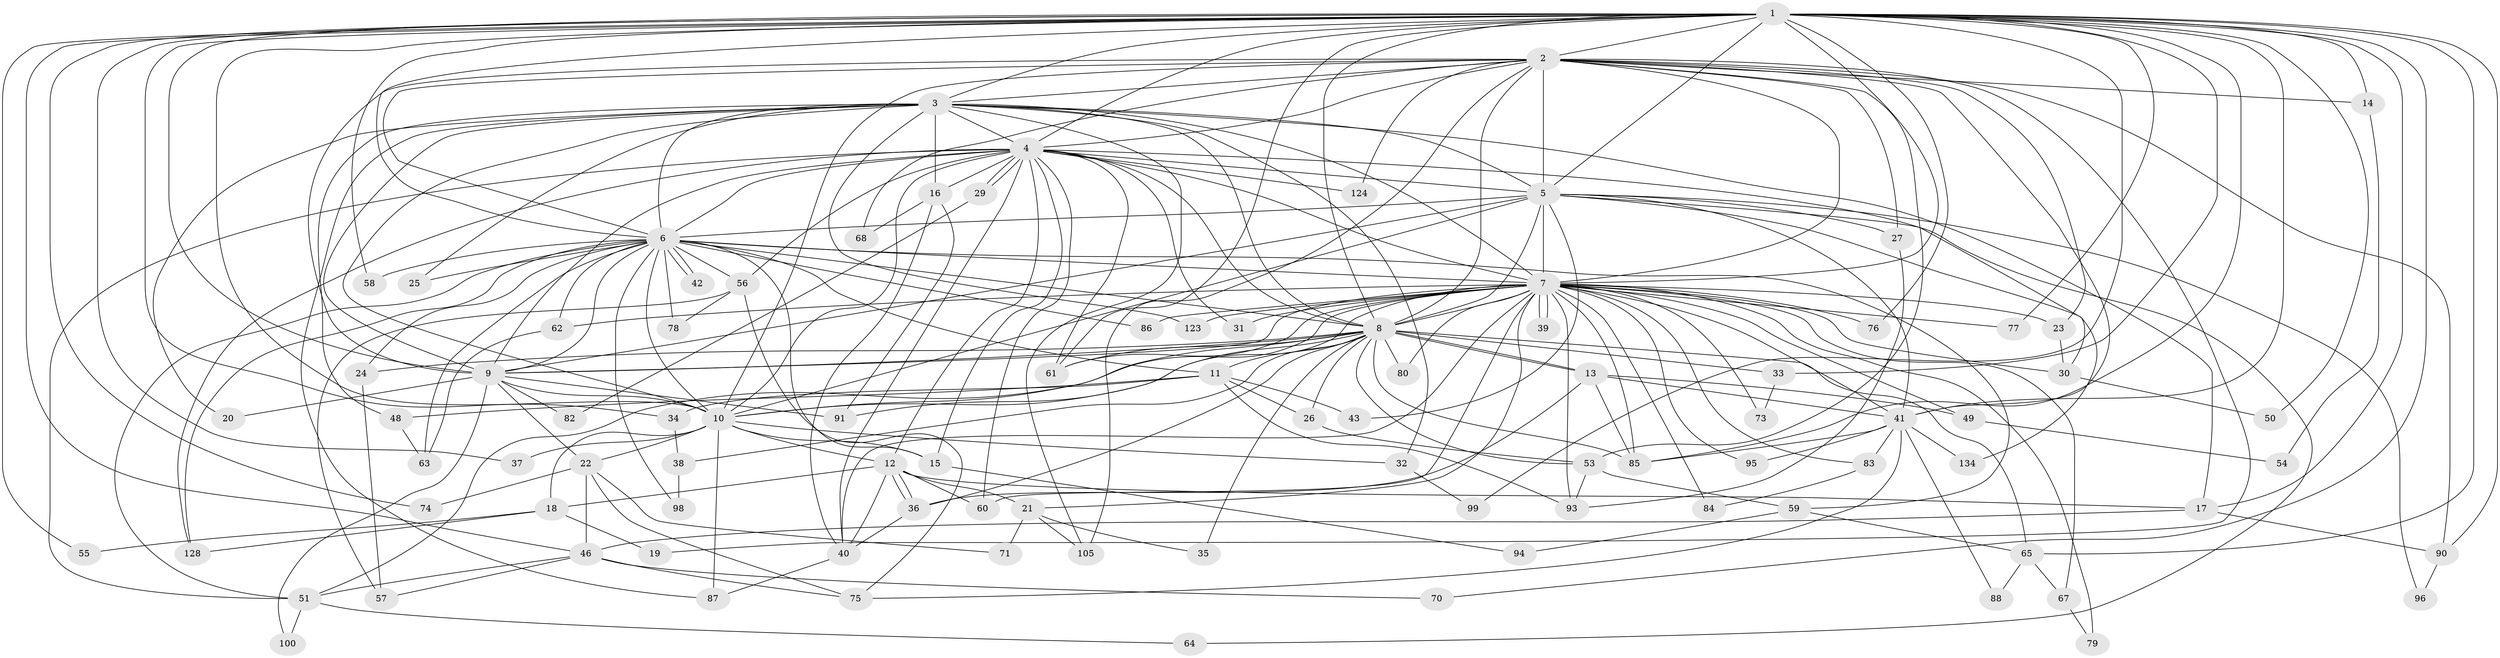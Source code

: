 // original degree distribution, {28: 0.007462686567164179, 19: 0.014925373134328358, 25: 0.007462686567164179, 16: 0.007462686567164179, 26: 0.007462686567164179, 36: 0.007462686567164179, 24: 0.007462686567164179, 15: 0.007462686567164179, 17: 0.007462686567164179, 7: 0.014925373134328358, 9: 0.007462686567164179, 3: 0.21641791044776118, 4: 0.05970149253731343, 5: 0.06716417910447761, 2: 0.5223880597014925, 6: 0.029850746268656716, 10: 0.007462686567164179}
// Generated by graph-tools (version 1.1) at 2025/17/03/04/25 18:17:14]
// undirected, 93 vertices, 244 edges
graph export_dot {
graph [start="1"]
  node [color=gray90,style=filled];
  1;
  2;
  3;
  4 [super="+28+44"];
  5;
  6;
  7;
  8;
  9;
  10;
  11;
  12;
  13;
  14;
  15 [super="+72+115"];
  16;
  17 [super="+120"];
  18;
  19;
  20;
  21;
  22;
  23;
  24;
  25;
  26 [super="+92"];
  27;
  29;
  30 [super="+114"];
  31;
  32;
  33;
  34;
  35;
  36 [super="+117+45"];
  37;
  38;
  39;
  40 [super="+81"];
  41 [super="+110+89+97+126+66"];
  42;
  43;
  46 [super="+47"];
  48 [super="+125"];
  49;
  50;
  51 [super="+107"];
  53 [super="+127"];
  54;
  55;
  56 [super="+121"];
  57;
  58;
  59 [super="+103"];
  60 [super="+132"];
  61 [super="+104"];
  62;
  63 [super="+69"];
  64;
  65;
  67;
  68;
  70;
  71;
  73;
  74;
  75 [super="+106"];
  76;
  77;
  78;
  79;
  80;
  82;
  83;
  84;
  85 [super="+129+113+109"];
  86;
  87 [super="+108"];
  88;
  90 [super="+101"];
  91 [super="+102"];
  93 [super="+133"];
  94;
  95;
  96;
  98;
  99;
  100;
  105 [super="+116"];
  123;
  124;
  128 [super="+130"];
  134;
  1 -- 2;
  1 -- 3;
  1 -- 4;
  1 -- 5;
  1 -- 6;
  1 -- 7;
  1 -- 8;
  1 -- 9;
  1 -- 10;
  1 -- 14;
  1 -- 17;
  1 -- 33;
  1 -- 34;
  1 -- 37;
  1 -- 46;
  1 -- 50;
  1 -- 55;
  1 -- 58;
  1 -- 61;
  1 -- 65;
  1 -- 70;
  1 -- 74;
  1 -- 76;
  1 -- 77;
  1 -- 90;
  1 -- 99;
  1 -- 85;
  1 -- 41;
  2 -- 3;
  2 -- 4;
  2 -- 5;
  2 -- 6;
  2 -- 7;
  2 -- 8;
  2 -- 9;
  2 -- 10;
  2 -- 14;
  2 -- 19;
  2 -- 23;
  2 -- 27;
  2 -- 53;
  2 -- 68;
  2 -- 90;
  2 -- 105;
  2 -- 124;
  2 -- 41;
  3 -- 4;
  3 -- 5;
  3 -- 6;
  3 -- 7;
  3 -- 8;
  3 -- 9;
  3 -- 10;
  3 -- 16;
  3 -- 20;
  3 -- 25;
  3 -- 32;
  3 -- 48 [weight=2];
  3 -- 105;
  3 -- 123;
  3 -- 87;
  3 -- 17;
  4 -- 5 [weight=2];
  4 -- 6;
  4 -- 7;
  4 -- 8;
  4 -- 9 [weight=2];
  4 -- 10 [weight=2];
  4 -- 12;
  4 -- 16;
  4 -- 29;
  4 -- 29;
  4 -- 31;
  4 -- 56;
  4 -- 60;
  4 -- 124;
  4 -- 128;
  4 -- 30;
  4 -- 40;
  4 -- 61;
  4 -- 15;
  4 -- 51;
  5 -- 6;
  5 -- 7;
  5 -- 8;
  5 -- 9;
  5 -- 10;
  5 -- 27;
  5 -- 41;
  5 -- 43;
  5 -- 64;
  5 -- 96;
  5 -- 134;
  6 -- 7;
  6 -- 8;
  6 -- 9;
  6 -- 10;
  6 -- 11;
  6 -- 15 [weight=2];
  6 -- 24;
  6 -- 25;
  6 -- 42;
  6 -- 42;
  6 -- 51;
  6 -- 56;
  6 -- 58;
  6 -- 59;
  6 -- 62;
  6 -- 63;
  6 -- 78;
  6 -- 86;
  6 -- 98;
  6 -- 128;
  7 -- 8;
  7 -- 9;
  7 -- 10;
  7 -- 21;
  7 -- 23;
  7 -- 30;
  7 -- 31;
  7 -- 39;
  7 -- 39;
  7 -- 49;
  7 -- 60;
  7 -- 62;
  7 -- 67;
  7 -- 73;
  7 -- 76;
  7 -- 77;
  7 -- 79;
  7 -- 80;
  7 -- 83;
  7 -- 84;
  7 -- 85 [weight=2];
  7 -- 86;
  7 -- 91;
  7 -- 93;
  7 -- 95;
  7 -- 123;
  7 -- 40;
  7 -- 61;
  7 -- 41;
  8 -- 9;
  8 -- 10;
  8 -- 11;
  8 -- 13;
  8 -- 13;
  8 -- 24;
  8 -- 26;
  8 -- 33;
  8 -- 35;
  8 -- 38;
  8 -- 51;
  8 -- 53;
  8 -- 61;
  8 -- 65;
  8 -- 80;
  8 -- 85;
  8 -- 36;
  9 -- 10;
  9 -- 20;
  9 -- 22;
  9 -- 82;
  9 -- 91;
  9 -- 100;
  10 -- 12;
  10 -- 15;
  10 -- 18;
  10 -- 22;
  10 -- 32;
  10 -- 37;
  10 -- 87;
  11 -- 26;
  11 -- 34;
  11 -- 43;
  11 -- 48;
  11 -- 93;
  12 -- 17;
  12 -- 18;
  12 -- 21;
  12 -- 36;
  12 -- 36;
  12 -- 40;
  12 -- 60;
  13 -- 41 [weight=2];
  13 -- 49;
  13 -- 36;
  13 -- 85;
  14 -- 54;
  15 -- 94;
  16 -- 40;
  16 -- 68;
  16 -- 91;
  17 -- 90;
  17 -- 46;
  18 -- 19;
  18 -- 55;
  18 -- 128;
  21 -- 35;
  21 -- 71;
  21 -- 105;
  22 -- 46;
  22 -- 71;
  22 -- 74;
  22 -- 75;
  23 -- 30;
  24 -- 57;
  26 -- 53;
  27 -- 93;
  29 -- 82;
  30 -- 50;
  32 -- 99;
  33 -- 73;
  34 -- 38;
  36 -- 40;
  38 -- 98;
  40 -- 87;
  41 -- 83;
  41 -- 88;
  41 -- 75;
  41 -- 134;
  41 -- 95;
  41 -- 85;
  46 -- 57;
  46 -- 70;
  46 -- 75;
  46 -- 51;
  48 -- 63;
  49 -- 54;
  51 -- 64;
  51 -- 100;
  53 -- 59;
  53 -- 93;
  56 -- 75;
  56 -- 78;
  56 -- 57;
  59 -- 94;
  59 -- 65;
  62 -- 63;
  65 -- 67;
  65 -- 88;
  67 -- 79;
  83 -- 84;
  90 -- 96;
}
